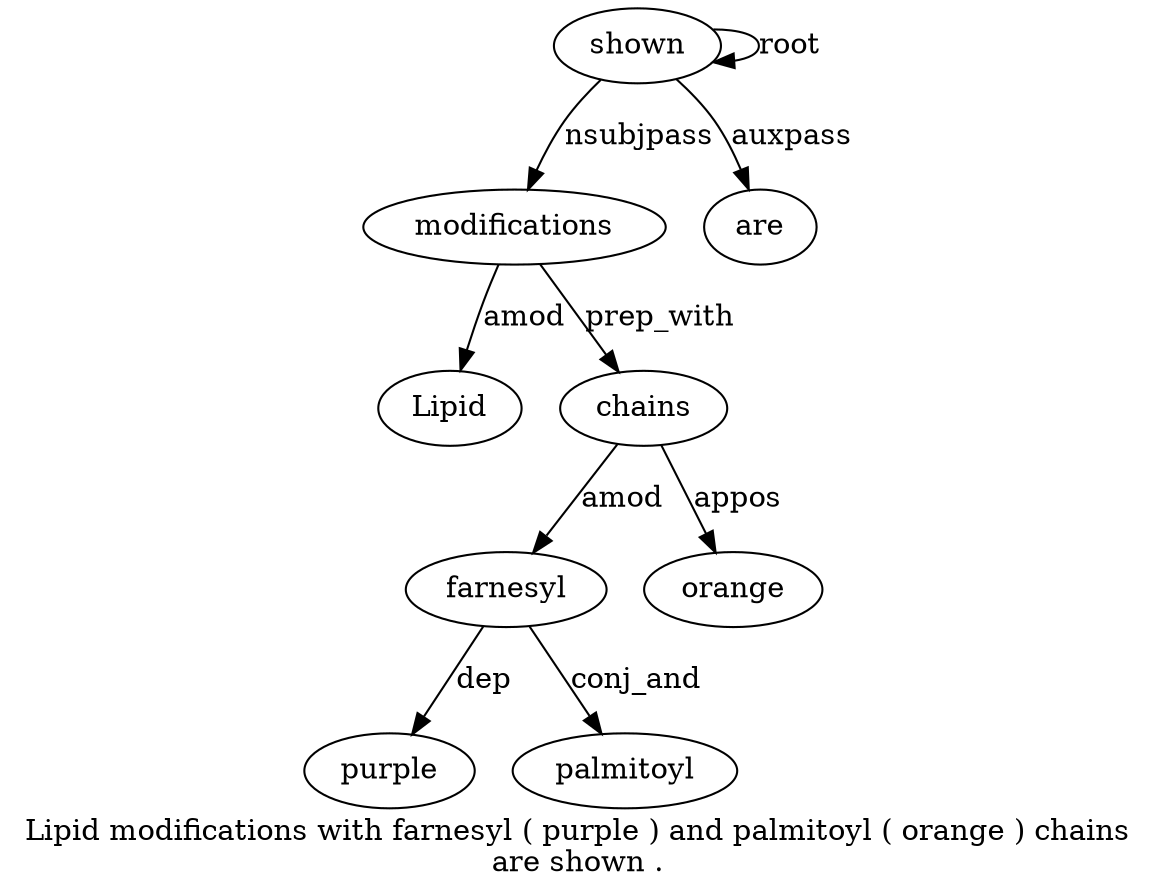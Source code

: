 digraph "Lipid modifications with farnesyl ( purple ) and palmitoyl ( orange ) chains are shown ." {
label="Lipid modifications with farnesyl ( purple ) and palmitoyl ( orange ) chains
are shown .";
modifications2 [style=filled, fillcolor=white, label=modifications];
Lipid1 [style=filled, fillcolor=white, label=Lipid];
modifications2 -> Lipid1  [label=amod];
shown15 [style=filled, fillcolor=white, label=shown];
shown15 -> modifications2  [label=nsubjpass];
chains13 [style=filled, fillcolor=white, label=chains];
farnesyl4 [style=filled, fillcolor=white, label=farnesyl];
chains13 -> farnesyl4  [label=amod];
purple6 [style=filled, fillcolor=white, label=purple];
farnesyl4 -> purple6  [label=dep];
palmitoyl9 [style=filled, fillcolor=white, label=palmitoyl];
farnesyl4 -> palmitoyl9  [label=conj_and];
orange11 [style=filled, fillcolor=white, label=orange];
chains13 -> orange11  [label=appos];
modifications2 -> chains13  [label=prep_with];
are14 [style=filled, fillcolor=white, label=are];
shown15 -> are14  [label=auxpass];
shown15 -> shown15  [label=root];
}
